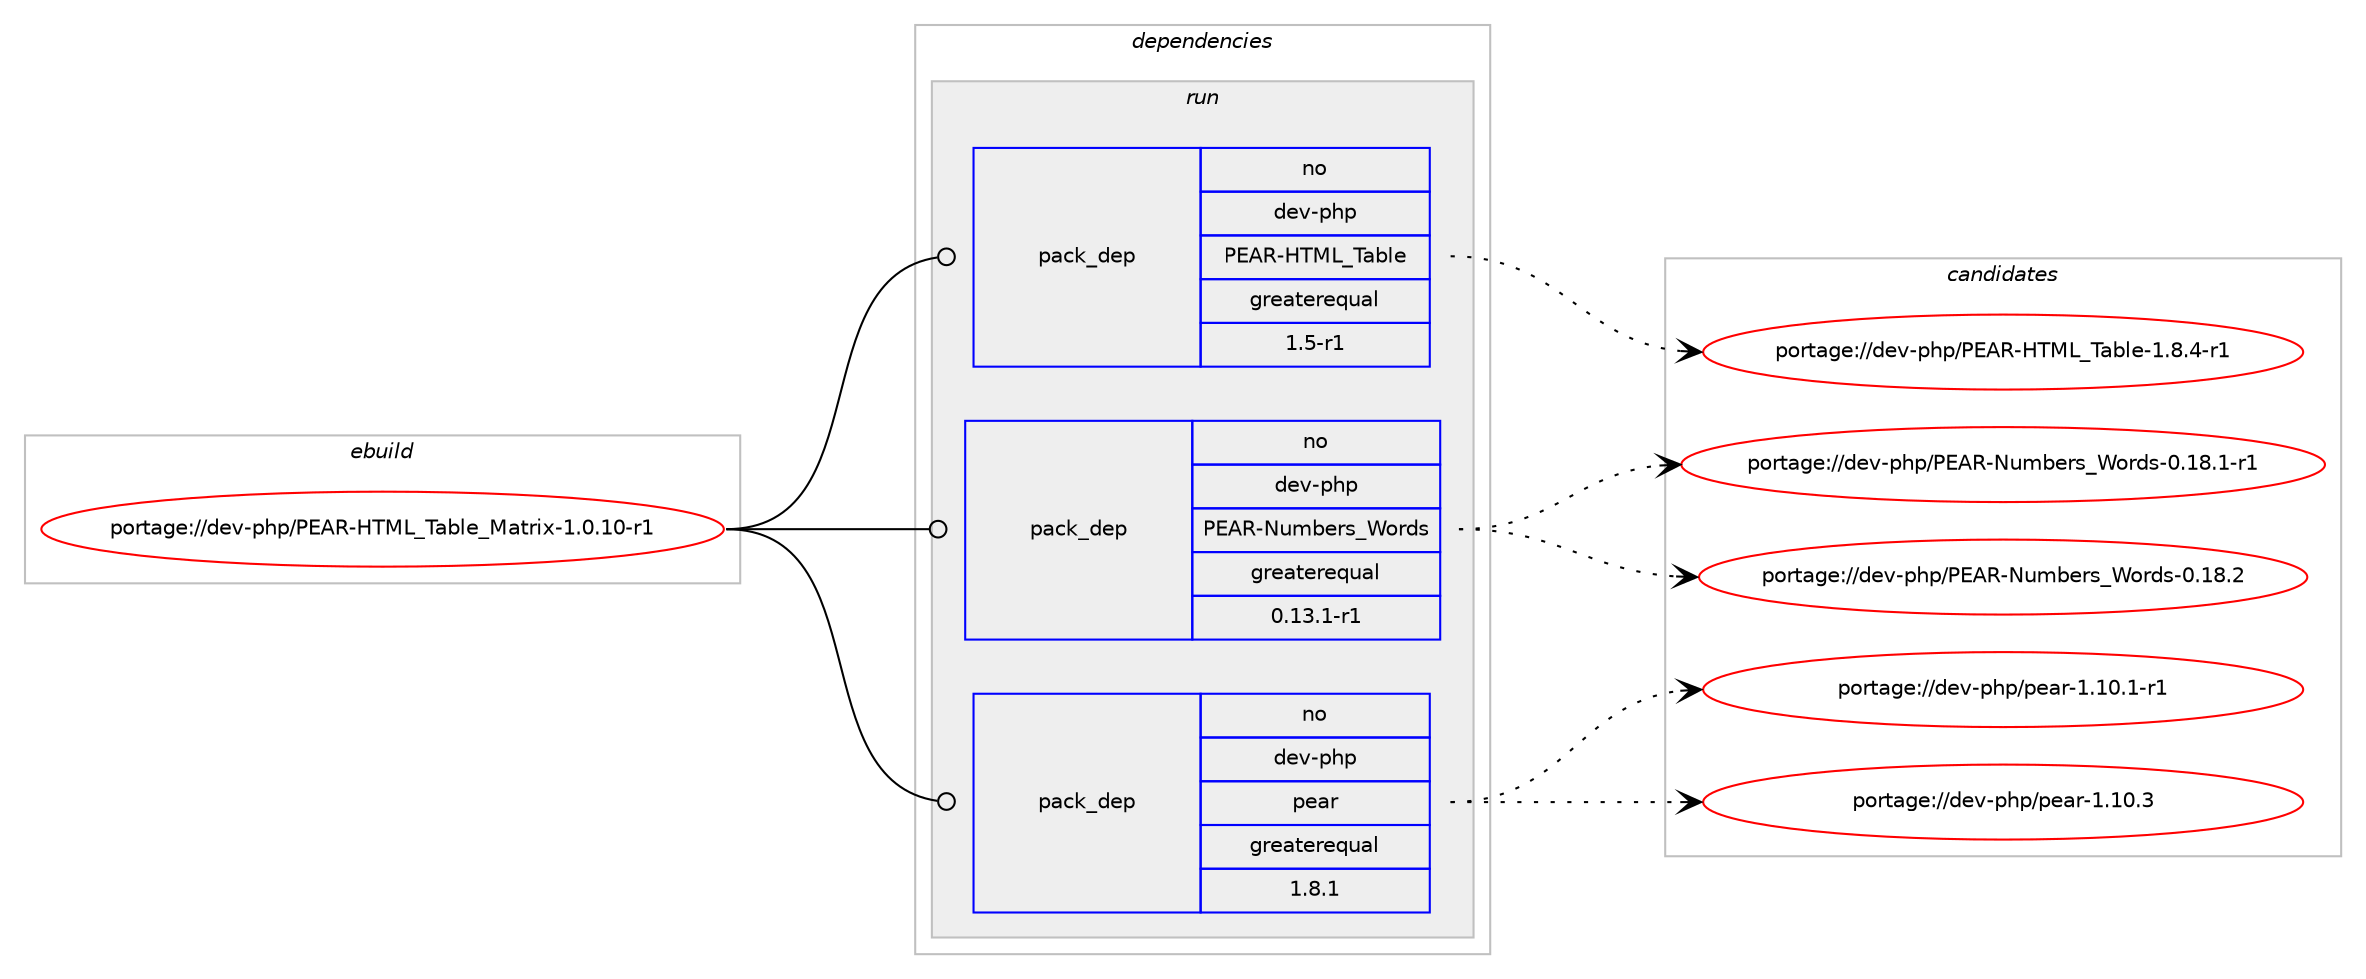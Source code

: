digraph prolog {

# *************
# Graph options
# *************

newrank=true;
concentrate=true;
compound=true;
graph [rankdir=LR,fontname=Helvetica,fontsize=10,ranksep=1.5];#, ranksep=2.5, nodesep=0.2];
edge  [arrowhead=vee];
node  [fontname=Helvetica,fontsize=10];

# **********
# The ebuild
# **********

subgraph cluster_leftcol {
color=gray;
rank=same;
label=<<i>ebuild</i>>;
id [label="portage://dev-php/PEAR-HTML_Table_Matrix-1.0.10-r1", color=red, width=4, href="../dev-php/PEAR-HTML_Table_Matrix-1.0.10-r1.svg"];
}

# ****************
# The dependencies
# ****************

subgraph cluster_midcol {
color=gray;
label=<<i>dependencies</i>>;
subgraph cluster_compile {
fillcolor="#eeeeee";
style=filled;
label=<<i>compile</i>>;
}
subgraph cluster_compileandrun {
fillcolor="#eeeeee";
style=filled;
label=<<i>compile and run</i>>;
}
subgraph cluster_run {
fillcolor="#eeeeee";
style=filled;
label=<<i>run</i>>;
subgraph pack96871 {
dependency124047 [label=<<TABLE BORDER="0" CELLBORDER="1" CELLSPACING="0" CELLPADDING="4" WIDTH="220"><TR><TD ROWSPAN="6" CELLPADDING="30">pack_dep</TD></TR><TR><TD WIDTH="110">no</TD></TR><TR><TD>dev-php</TD></TR><TR><TD>PEAR-HTML_Table</TD></TR><TR><TD>greaterequal</TD></TR><TR><TD>1.5-r1</TD></TR></TABLE>>, shape=none, color=blue];
}
id:e -> dependency124047:w [weight=20,style="solid",arrowhead="odot"];
subgraph pack96872 {
dependency124048 [label=<<TABLE BORDER="0" CELLBORDER="1" CELLSPACING="0" CELLPADDING="4" WIDTH="220"><TR><TD ROWSPAN="6" CELLPADDING="30">pack_dep</TD></TR><TR><TD WIDTH="110">no</TD></TR><TR><TD>dev-php</TD></TR><TR><TD>PEAR-Numbers_Words</TD></TR><TR><TD>greaterequal</TD></TR><TR><TD>0.13.1-r1</TD></TR></TABLE>>, shape=none, color=blue];
}
id:e -> dependency124048:w [weight=20,style="solid",arrowhead="odot"];
subgraph pack96873 {
dependency124049 [label=<<TABLE BORDER="0" CELLBORDER="1" CELLSPACING="0" CELLPADDING="4" WIDTH="220"><TR><TD ROWSPAN="6" CELLPADDING="30">pack_dep</TD></TR><TR><TD WIDTH="110">no</TD></TR><TR><TD>dev-php</TD></TR><TR><TD>pear</TD></TR><TR><TD>greaterequal</TD></TR><TR><TD>1.8.1</TD></TR></TABLE>>, shape=none, color=blue];
}
id:e -> dependency124049:w [weight=20,style="solid",arrowhead="odot"];
}
}

# **************
# The candidates
# **************

subgraph cluster_choices {
rank=same;
color=gray;
label=<<i>candidates</i>>;

subgraph choice96871 {
color=black;
nodesep=1;
choiceportage1001011184511210411247806965824572847776958497981081014549465646524511449 [label="portage://dev-php/PEAR-HTML_Table-1.8.4-r1", color=red, width=4,href="../dev-php/PEAR-HTML_Table-1.8.4-r1.svg"];
dependency124047:e -> choiceportage1001011184511210411247806965824572847776958497981081014549465646524511449:w [style=dotted,weight="100"];
}
subgraph choice96872 {
color=black;
nodesep=1;
choiceportage1001011184511210411247806965824578117109981011141159587111114100115454846495646494511449 [label="portage://dev-php/PEAR-Numbers_Words-0.18.1-r1", color=red, width=4,href="../dev-php/PEAR-Numbers_Words-0.18.1-r1.svg"];
choiceportage100101118451121041124780696582457811710998101114115958711111410011545484649564650 [label="portage://dev-php/PEAR-Numbers_Words-0.18.2", color=red, width=4,href="../dev-php/PEAR-Numbers_Words-0.18.2.svg"];
dependency124048:e -> choiceportage1001011184511210411247806965824578117109981011141159587111114100115454846495646494511449:w [style=dotted,weight="100"];
dependency124048:e -> choiceportage100101118451121041124780696582457811710998101114115958711111410011545484649564650:w [style=dotted,weight="100"];
}
subgraph choice96873 {
color=black;
nodesep=1;
choiceportage100101118451121041124711210197114454946494846494511449 [label="portage://dev-php/pear-1.10.1-r1", color=red, width=4,href="../dev-php/pear-1.10.1-r1.svg"];
choiceportage10010111845112104112471121019711445494649484651 [label="portage://dev-php/pear-1.10.3", color=red, width=4,href="../dev-php/pear-1.10.3.svg"];
dependency124049:e -> choiceportage100101118451121041124711210197114454946494846494511449:w [style=dotted,weight="100"];
dependency124049:e -> choiceportage10010111845112104112471121019711445494649484651:w [style=dotted,weight="100"];
}
}

}
